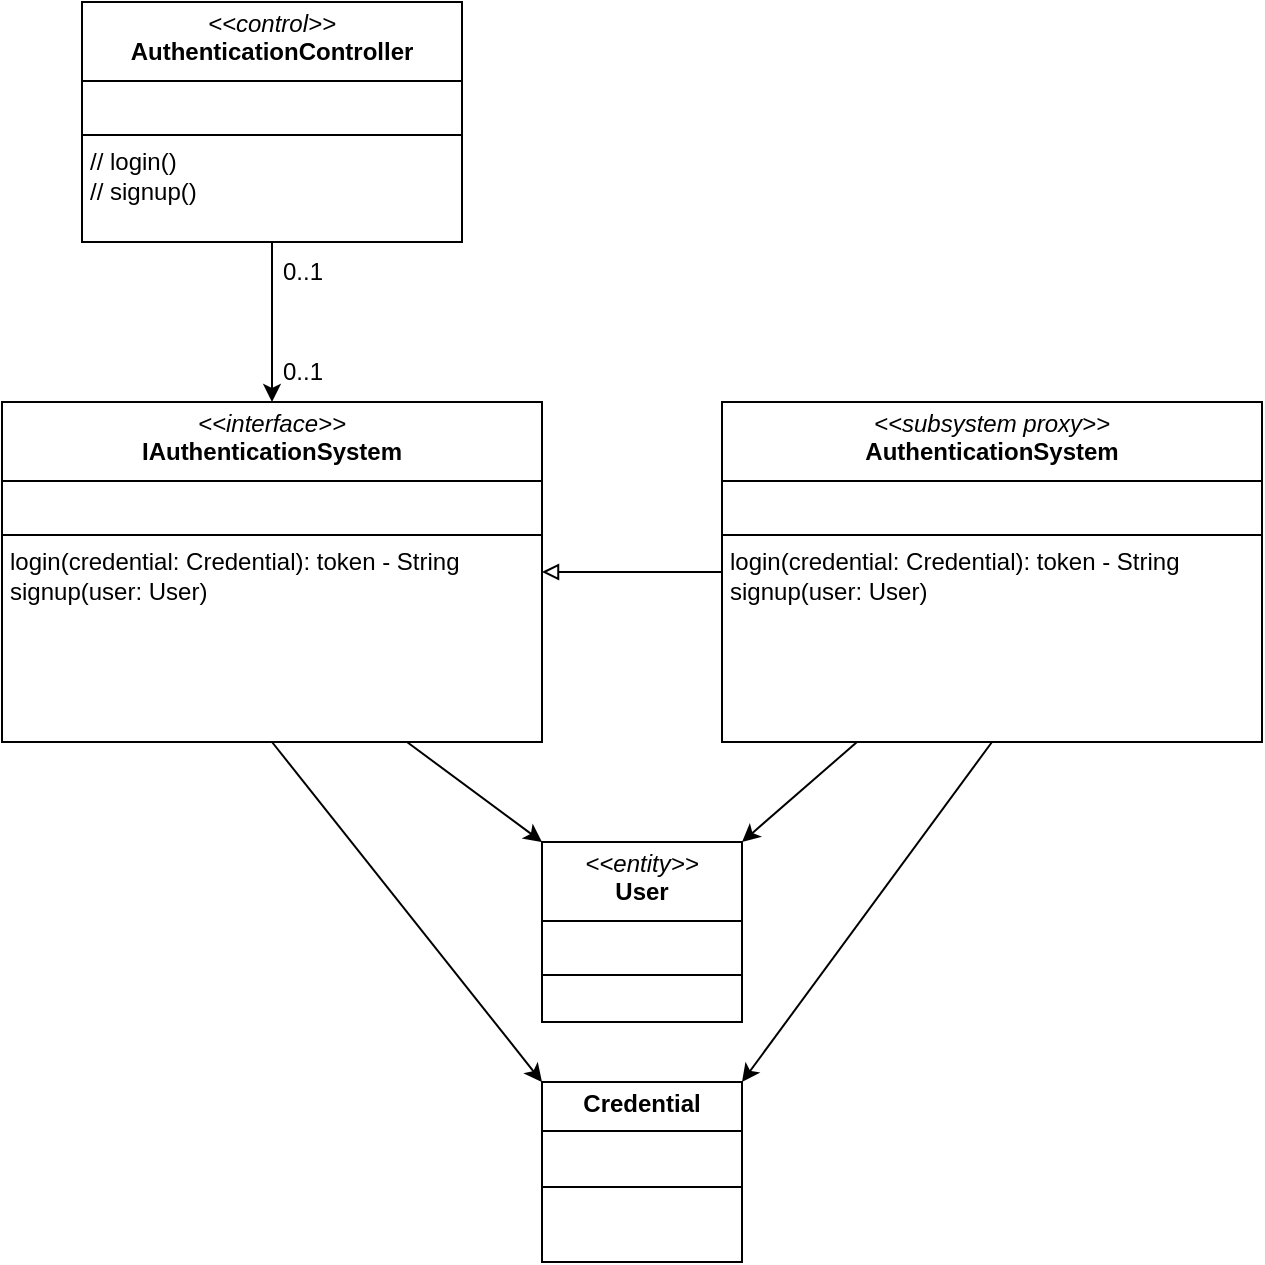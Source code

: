 <mxfile version="24.2.7" type="github">
  <diagram name="Page-1" id="0CN_jc7ryz9nfZ0z_EUZ">
    <mxGraphModel dx="752" dy="655" grid="1" gridSize="10" guides="1" tooltips="1" connect="1" arrows="1" fold="1" page="1" pageScale="1" pageWidth="850" pageHeight="1100" math="0" shadow="0">
      <root>
        <mxCell id="0" />
        <mxCell id="1" parent="0" />
        <mxCell id="l1C-tRSpq0F7mNT-ynUc-1" style="edgeStyle=orthogonalEdgeStyle;rounded=0;orthogonalLoop=1;jettySize=auto;html=1;exitX=0.5;exitY=1;exitDx=0;exitDy=0;entryX=0.5;entryY=0;entryDx=0;entryDy=0;" parent="1" source="l1C-tRSpq0F7mNT-ynUc-2" target="l1C-tRSpq0F7mNT-ynUc-7" edge="1">
          <mxGeometry relative="1" as="geometry" />
        </mxCell>
        <mxCell id="l1C-tRSpq0F7mNT-ynUc-2" value="&lt;p style=&quot;margin:0px;margin-top:4px;text-align:center;&quot;&gt;&lt;i&gt;&amp;lt;&amp;lt;control&amp;gt;&amp;gt;&lt;/i&gt;&lt;br&gt;&lt;b&gt;AuthenticationController&lt;/b&gt;&lt;/p&gt;&lt;hr size=&quot;1&quot; style=&quot;border-style:solid;&quot;&gt;&lt;p style=&quot;margin:0px;margin-left:4px;&quot;&gt;&lt;br&gt;&lt;/p&gt;&lt;hr size=&quot;1&quot; style=&quot;border-style:solid;&quot;&gt;&lt;p style=&quot;margin:0px;margin-left:4px;&quot;&gt;// login()&lt;/p&gt;&lt;p style=&quot;margin:0px;margin-left:4px;&quot;&gt;// signup()&lt;/p&gt;" style="verticalAlign=top;align=left;overflow=fill;html=1;whiteSpace=wrap;" parent="1" vertex="1">
          <mxGeometry x="160" width="190" height="120" as="geometry" />
        </mxCell>
        <mxCell id="l1C-tRSpq0F7mNT-ynUc-3" style="rounded=0;orthogonalLoop=1;jettySize=auto;html=1;exitX=0.75;exitY=1;exitDx=0;exitDy=0;entryX=0;entryY=0;entryDx=0;entryDy=0;" parent="1" source="l1C-tRSpq0F7mNT-ynUc-7" target="l1C-tRSpq0F7mNT-ynUc-14" edge="1">
          <mxGeometry relative="1" as="geometry" />
        </mxCell>
        <mxCell id="l1C-tRSpq0F7mNT-ynUc-4" style="rounded=0;orthogonalLoop=1;jettySize=auto;html=1;exitX=0.5;exitY=1;exitDx=0;exitDy=0;entryX=0;entryY=0;entryDx=0;entryDy=0;" parent="1" source="l1C-tRSpq0F7mNT-ynUc-7" target="l1C-tRSpq0F7mNT-ynUc-16" edge="1">
          <mxGeometry relative="1" as="geometry" />
        </mxCell>
        <mxCell id="l1C-tRSpq0F7mNT-ynUc-7" value="&lt;p style=&quot;margin:0px;margin-top:4px;text-align:center;&quot;&gt;&lt;i&gt;&amp;lt;&amp;lt;interface&amp;gt;&amp;gt;&lt;/i&gt;&lt;br&gt;&lt;b&gt;IAuthenticationSystem&lt;/b&gt;&lt;/p&gt;&lt;hr size=&quot;1&quot; style=&quot;border-style:solid;&quot;&gt;&lt;p style=&quot;margin:0px;margin-left:4px;&quot;&gt;&lt;br&gt;&lt;/p&gt;&lt;hr size=&quot;1&quot; style=&quot;border-style:solid;&quot;&gt;&lt;p style=&quot;margin:0px;margin-left:4px;&quot;&gt;&lt;span id=&quot;selected_text&quot;&gt;&lt;/span&gt;login(credential: Credential): token - String&lt;/p&gt;&lt;p style=&quot;margin:0px;margin-left:4px;&quot;&gt;signup(user: User)&lt;/p&gt;" style="verticalAlign=top;align=left;overflow=fill;html=1;whiteSpace=wrap;" parent="1" vertex="1">
          <mxGeometry x="120" y="200" width="270" height="170" as="geometry" />
        </mxCell>
        <mxCell id="l1C-tRSpq0F7mNT-ynUc-8" style="edgeStyle=orthogonalEdgeStyle;rounded=0;orthogonalLoop=1;jettySize=auto;html=1;exitX=0;exitY=0.5;exitDx=0;exitDy=0;entryX=1;entryY=0.5;entryDx=0;entryDy=0;endArrow=block;endFill=0;strokeWidth=1;" parent="1" source="l1C-tRSpq0F7mNT-ynUc-13" target="l1C-tRSpq0F7mNT-ynUc-7" edge="1">
          <mxGeometry relative="1" as="geometry" />
        </mxCell>
        <mxCell id="l1C-tRSpq0F7mNT-ynUc-9" style="rounded=0;orthogonalLoop=1;jettySize=auto;html=1;exitX=0.25;exitY=1;exitDx=0;exitDy=0;entryX=1;entryY=0;entryDx=0;entryDy=0;" parent="1" source="l1C-tRSpq0F7mNT-ynUc-13" target="l1C-tRSpq0F7mNT-ynUc-14" edge="1">
          <mxGeometry relative="1" as="geometry" />
        </mxCell>
        <mxCell id="l1C-tRSpq0F7mNT-ynUc-10" style="rounded=0;orthogonalLoop=1;jettySize=auto;html=1;exitX=0.5;exitY=1;exitDx=0;exitDy=0;entryX=1;entryY=0;entryDx=0;entryDy=0;" parent="1" source="l1C-tRSpq0F7mNT-ynUc-13" target="l1C-tRSpq0F7mNT-ynUc-16" edge="1">
          <mxGeometry relative="1" as="geometry" />
        </mxCell>
        <mxCell id="l1C-tRSpq0F7mNT-ynUc-13" value="&lt;p style=&quot;margin:0px;margin-top:4px;text-align:center;&quot;&gt;&lt;i&gt;&amp;lt;&amp;lt;subsystem proxy&amp;gt;&amp;gt;&lt;/i&gt;&lt;br&gt;&lt;b&gt;AuthenticationSystem&lt;/b&gt;&lt;/p&gt;&lt;hr size=&quot;1&quot; style=&quot;border-style:solid;&quot;&gt;&lt;p style=&quot;margin:0px;margin-left:4px;&quot;&gt;&lt;br&gt;&lt;/p&gt;&lt;hr size=&quot;1&quot; style=&quot;border-style:solid;&quot;&gt;&lt;p style=&quot;margin: 0px 0px 0px 4px;&quot;&gt;login(credential: Credential): token - String&lt;/p&gt;&lt;p style=&quot;margin: 0px 0px 0px 4px;&quot;&gt;signup(user: User)&lt;/p&gt;" style="verticalAlign=top;align=left;overflow=fill;html=1;whiteSpace=wrap;" parent="1" vertex="1">
          <mxGeometry x="480" y="200" width="270" height="170" as="geometry" />
        </mxCell>
        <mxCell id="l1C-tRSpq0F7mNT-ynUc-14" value="&lt;p style=&quot;margin:0px;margin-top:4px;text-align:center;&quot;&gt;&lt;i&gt;&amp;lt;&amp;lt;entity&amp;gt;&amp;gt;&lt;/i&gt;&lt;br&gt;&lt;b&gt;User&lt;/b&gt;&lt;/p&gt;&lt;hr size=&quot;1&quot; style=&quot;border-style:solid;&quot;&gt;&lt;p style=&quot;margin:0px;margin-left:4px;&quot;&gt;&lt;br&gt;&lt;/p&gt;&lt;hr size=&quot;1&quot; style=&quot;border-style:solid;&quot;&gt;&lt;p style=&quot;margin:0px;margin-left:4px;&quot;&gt;&lt;br&gt;&lt;/p&gt;" style="verticalAlign=top;align=left;overflow=fill;html=1;whiteSpace=wrap;" parent="1" vertex="1">
          <mxGeometry x="390" y="420" width="100" height="90" as="geometry" />
        </mxCell>
        <mxCell id="l1C-tRSpq0F7mNT-ynUc-16" value="&lt;p style=&quot;margin:0px;margin-top:4px;text-align:center;&quot;&gt;&lt;b&gt;Credential&lt;/b&gt;&lt;/p&gt;&lt;hr size=&quot;1&quot; style=&quot;border-style:solid;&quot;&gt;&lt;p style=&quot;margin:0px;margin-left:4px;&quot;&gt;&lt;br&gt;&lt;/p&gt;&lt;hr size=&quot;1&quot; style=&quot;border-style:solid;&quot;&gt;&lt;p style=&quot;margin:0px;margin-left:4px;&quot;&gt;&lt;br&gt;&lt;/p&gt;" style="verticalAlign=top;align=left;overflow=fill;html=1;whiteSpace=wrap;" parent="1" vertex="1">
          <mxGeometry x="390" y="540" width="100" height="90" as="geometry" />
        </mxCell>
        <mxCell id="Nmj9p8qsNOeFUCYSb2dW-1" value="0..1" style="text;html=1;align=center;verticalAlign=middle;resizable=0;points=[];autosize=1;strokeColor=none;fillColor=none;" vertex="1" parent="1">
          <mxGeometry x="250" y="120" width="40" height="30" as="geometry" />
        </mxCell>
        <mxCell id="Nmj9p8qsNOeFUCYSb2dW-2" value="0..1" style="text;html=1;align=center;verticalAlign=middle;resizable=0;points=[];autosize=1;strokeColor=none;fillColor=none;" vertex="1" parent="1">
          <mxGeometry x="250" y="170" width="40" height="30" as="geometry" />
        </mxCell>
      </root>
    </mxGraphModel>
  </diagram>
</mxfile>
